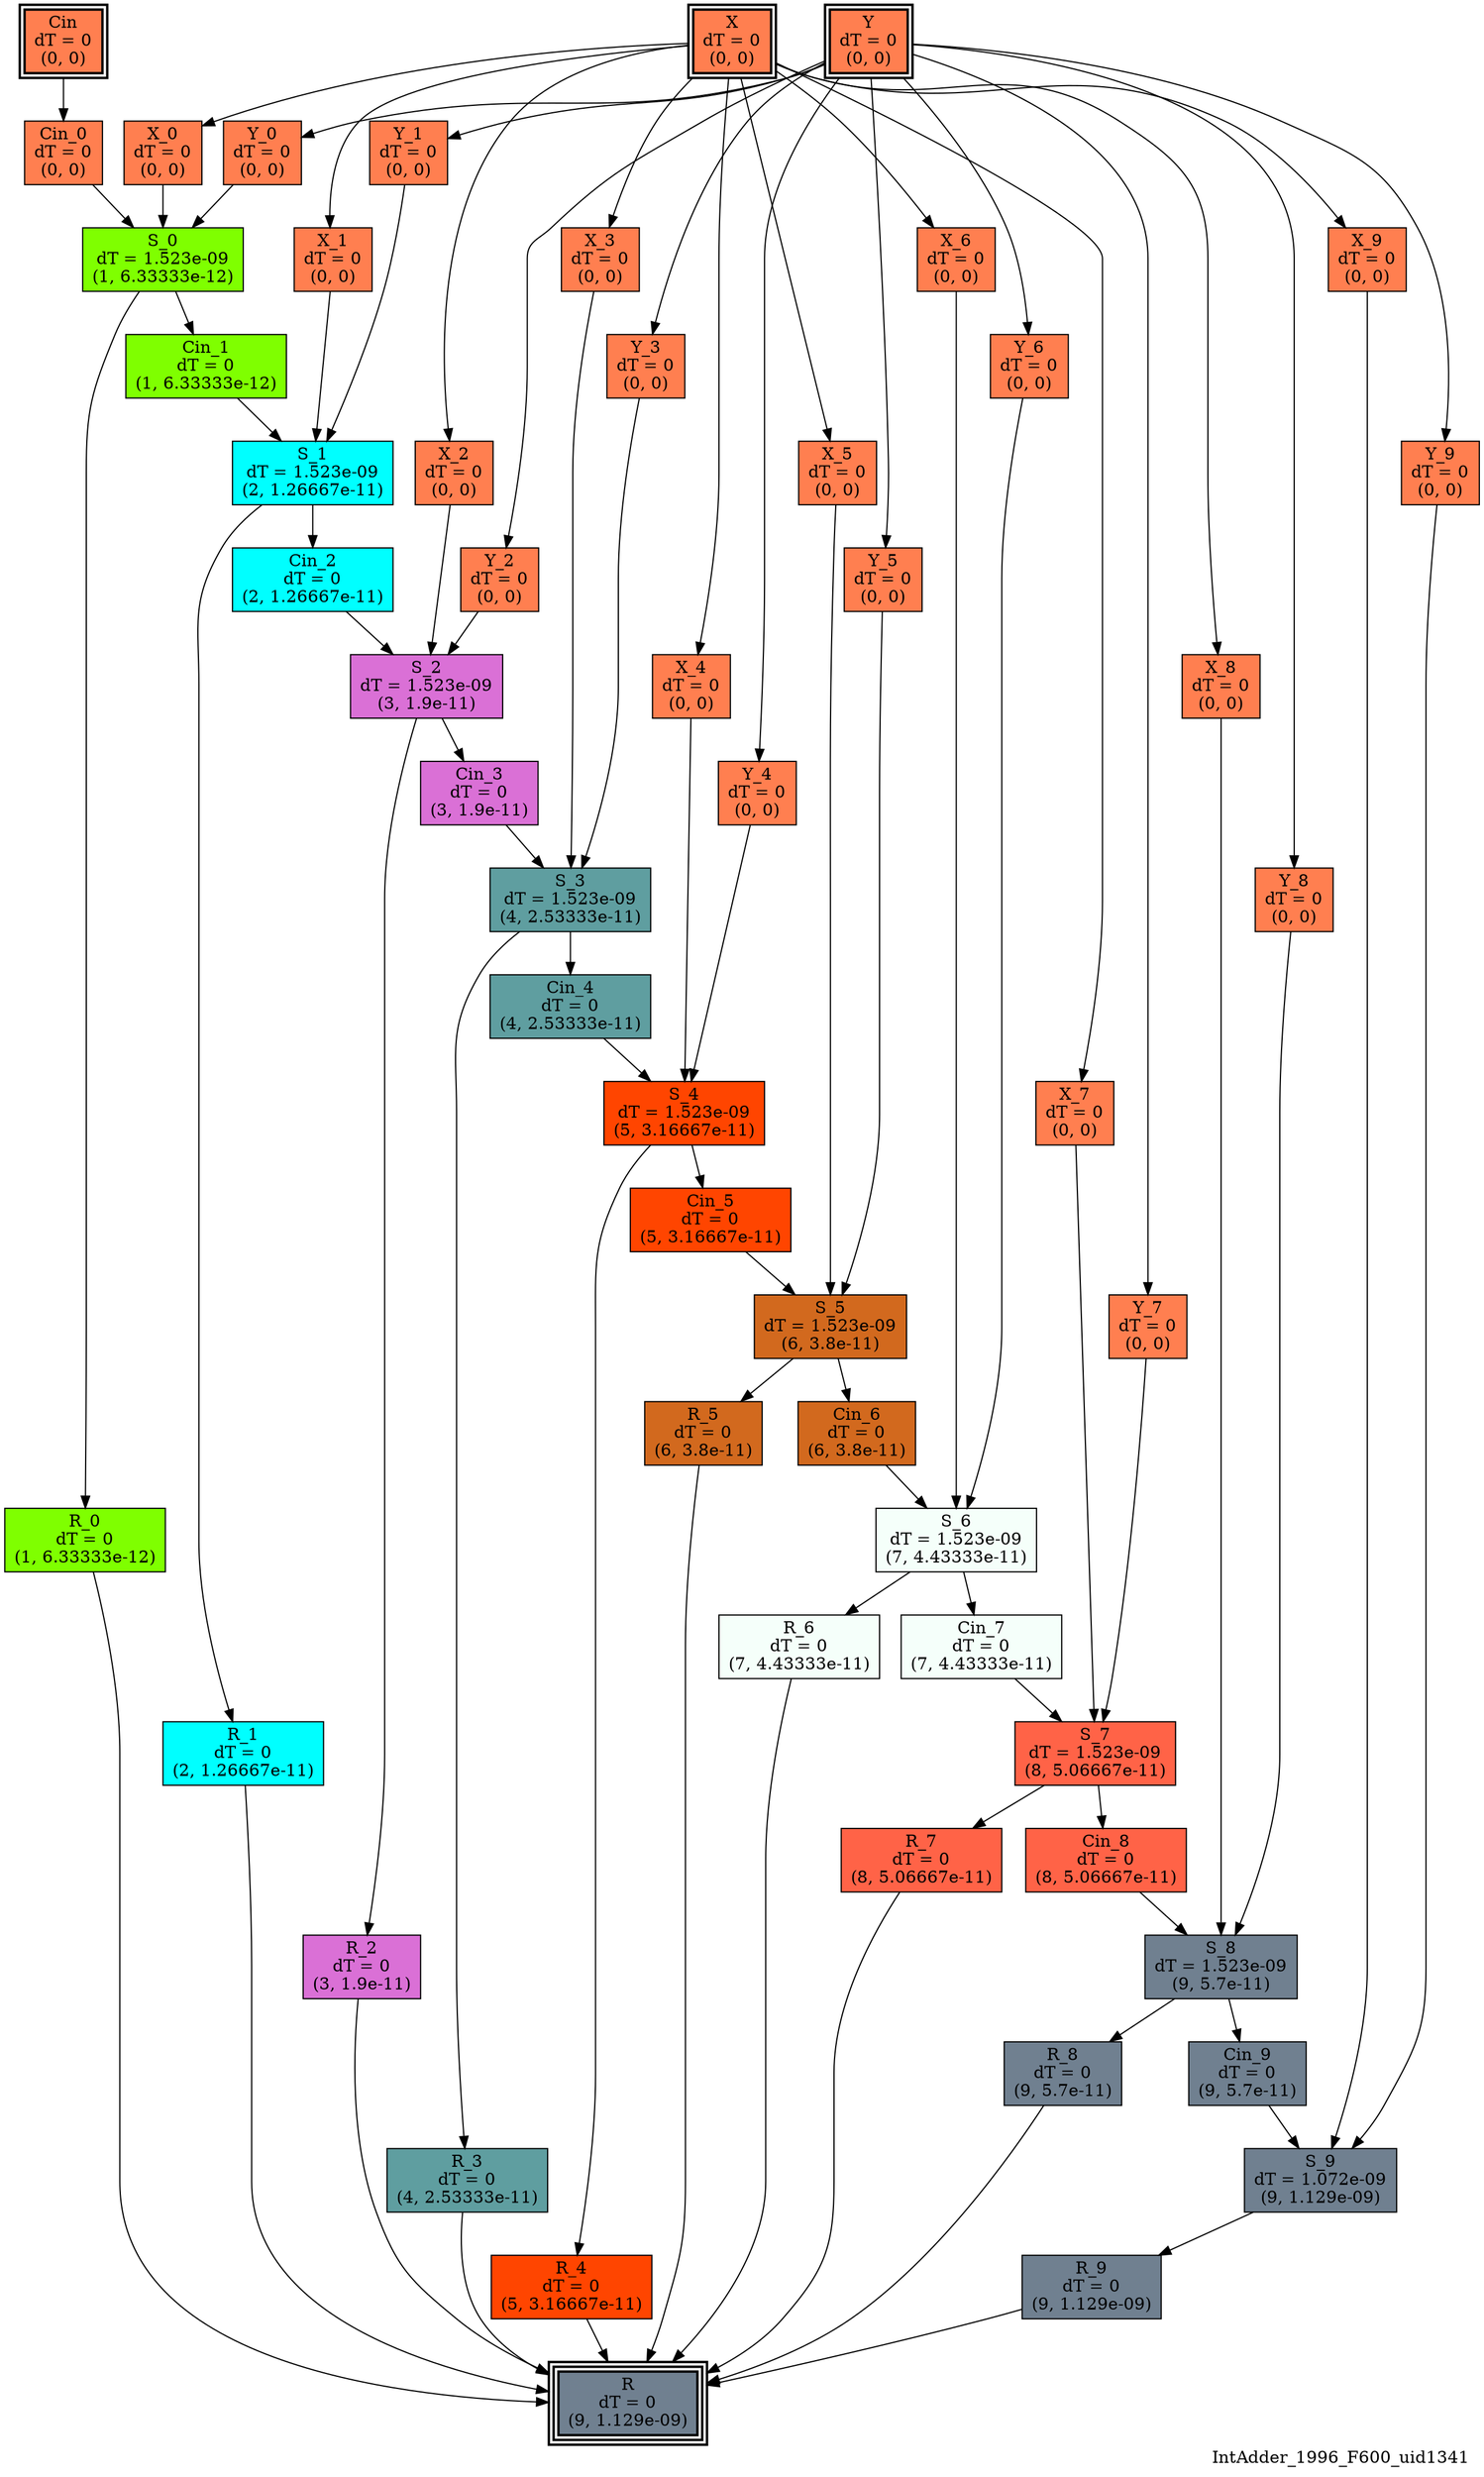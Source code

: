 digraph IntAdder_1996_F600_uid1341
{
	//graph drawing options
	label=IntAdder_1996_F600_uid1341;
	labelloc=bottom;
	labeljust=right;
	ratio=auto;
	nodesep=0.25;
	ranksep=0.5;

	//input/output signals of operator IntAdder_1996_F600_uid1341
	X__IntAdder_1996_F600_uid1341 [ label="X\ndT = 0\n(0, 0)", shape=box, color=black, style="bold, filled", fillcolor=coral, peripheries=2 ];
	Y__IntAdder_1996_F600_uid1341 [ label="Y\ndT = 0\n(0, 0)", shape=box, color=black, style="bold, filled", fillcolor=coral, peripheries=2 ];
	Cin__IntAdder_1996_F600_uid1341 [ label="Cin\ndT = 0\n(0, 0)", shape=box, color=black, style="bold, filled", fillcolor=coral, peripheries=2 ];
	R__IntAdder_1996_F600_uid1341 [ label="R\ndT = 0\n(9, 1.129e-09)", shape=box, color=black, style="bold, filled", fillcolor=slategray, peripheries=3 ];
	{rank=same X__IntAdder_1996_F600_uid1341, Y__IntAdder_1996_F600_uid1341, Cin__IntAdder_1996_F600_uid1341};
	{rank=same R__IntAdder_1996_F600_uid1341};
	//internal signals of operator IntAdder_1996_F600_uid1341
	Cin_0__IntAdder_1996_F600_uid1341 [ label="Cin_0\ndT = 0\n(0, 0)", shape=box, color=black, style=filled, fillcolor=coral, peripheries=1 ];
	X_0__IntAdder_1996_F600_uid1341 [ label="X_0\ndT = 0\n(0, 0)", shape=box, color=black, style=filled, fillcolor=coral, peripheries=1 ];
	Y_0__IntAdder_1996_F600_uid1341 [ label="Y_0\ndT = 0\n(0, 0)", shape=box, color=black, style=filled, fillcolor=coral, peripheries=1 ];
	S_0__IntAdder_1996_F600_uid1341 [ label="S_0\ndT = 1.523e-09\n(1, 6.33333e-12)", shape=box, color=black, style=filled, fillcolor=chartreuse, peripheries=1 ];
	R_0__IntAdder_1996_F600_uid1341 [ label="R_0\ndT = 0\n(1, 6.33333e-12)", shape=box, color=black, style=filled, fillcolor=chartreuse, peripheries=1 ];
	Cin_1__IntAdder_1996_F600_uid1341 [ label="Cin_1\ndT = 0\n(1, 6.33333e-12)", shape=box, color=black, style=filled, fillcolor=chartreuse, peripheries=1 ];
	X_1__IntAdder_1996_F600_uid1341 [ label="X_1\ndT = 0\n(0, 0)", shape=box, color=black, style=filled, fillcolor=coral, peripheries=1 ];
	Y_1__IntAdder_1996_F600_uid1341 [ label="Y_1\ndT = 0\n(0, 0)", shape=box, color=black, style=filled, fillcolor=coral, peripheries=1 ];
	S_1__IntAdder_1996_F600_uid1341 [ label="S_1\ndT = 1.523e-09\n(2, 1.26667e-11)", shape=box, color=black, style=filled, fillcolor=cyan, peripheries=1 ];
	R_1__IntAdder_1996_F600_uid1341 [ label="R_1\ndT = 0\n(2, 1.26667e-11)", shape=box, color=black, style=filled, fillcolor=cyan, peripheries=1 ];
	Cin_2__IntAdder_1996_F600_uid1341 [ label="Cin_2\ndT = 0\n(2, 1.26667e-11)", shape=box, color=black, style=filled, fillcolor=cyan, peripheries=1 ];
	X_2__IntAdder_1996_F600_uid1341 [ label="X_2\ndT = 0\n(0, 0)", shape=box, color=black, style=filled, fillcolor=coral, peripheries=1 ];
	Y_2__IntAdder_1996_F600_uid1341 [ label="Y_2\ndT = 0\n(0, 0)", shape=box, color=black, style=filled, fillcolor=coral, peripheries=1 ];
	S_2__IntAdder_1996_F600_uid1341 [ label="S_2\ndT = 1.523e-09\n(3, 1.9e-11)", shape=box, color=black, style=filled, fillcolor=orchid, peripheries=1 ];
	R_2__IntAdder_1996_F600_uid1341 [ label="R_2\ndT = 0\n(3, 1.9e-11)", shape=box, color=black, style=filled, fillcolor=orchid, peripheries=1 ];
	Cin_3__IntAdder_1996_F600_uid1341 [ label="Cin_3\ndT = 0\n(3, 1.9e-11)", shape=box, color=black, style=filled, fillcolor=orchid, peripheries=1 ];
	X_3__IntAdder_1996_F600_uid1341 [ label="X_3\ndT = 0\n(0, 0)", shape=box, color=black, style=filled, fillcolor=coral, peripheries=1 ];
	Y_3__IntAdder_1996_F600_uid1341 [ label="Y_3\ndT = 0\n(0, 0)", shape=box, color=black, style=filled, fillcolor=coral, peripheries=1 ];
	S_3__IntAdder_1996_F600_uid1341 [ label="S_3\ndT = 1.523e-09\n(4, 2.53333e-11)", shape=box, color=black, style=filled, fillcolor=cadetblue, peripheries=1 ];
	R_3__IntAdder_1996_F600_uid1341 [ label="R_3\ndT = 0\n(4, 2.53333e-11)", shape=box, color=black, style=filled, fillcolor=cadetblue, peripheries=1 ];
	Cin_4__IntAdder_1996_F600_uid1341 [ label="Cin_4\ndT = 0\n(4, 2.53333e-11)", shape=box, color=black, style=filled, fillcolor=cadetblue, peripheries=1 ];
	X_4__IntAdder_1996_F600_uid1341 [ label="X_4\ndT = 0\n(0, 0)", shape=box, color=black, style=filled, fillcolor=coral, peripheries=1 ];
	Y_4__IntAdder_1996_F600_uid1341 [ label="Y_4\ndT = 0\n(0, 0)", shape=box, color=black, style=filled, fillcolor=coral, peripheries=1 ];
	S_4__IntAdder_1996_F600_uid1341 [ label="S_4\ndT = 1.523e-09\n(5, 3.16667e-11)", shape=box, color=black, style=filled, fillcolor=orangered, peripheries=1 ];
	R_4__IntAdder_1996_F600_uid1341 [ label="R_4\ndT = 0\n(5, 3.16667e-11)", shape=box, color=black, style=filled, fillcolor=orangered, peripheries=1 ];
	Cin_5__IntAdder_1996_F600_uid1341 [ label="Cin_5\ndT = 0\n(5, 3.16667e-11)", shape=box, color=black, style=filled, fillcolor=orangered, peripheries=1 ];
	X_5__IntAdder_1996_F600_uid1341 [ label="X_5\ndT = 0\n(0, 0)", shape=box, color=black, style=filled, fillcolor=coral, peripheries=1 ];
	Y_5__IntAdder_1996_F600_uid1341 [ label="Y_5\ndT = 0\n(0, 0)", shape=box, color=black, style=filled, fillcolor=coral, peripheries=1 ];
	S_5__IntAdder_1996_F600_uid1341 [ label="S_5\ndT = 1.523e-09\n(6, 3.8e-11)", shape=box, color=black, style=filled, fillcolor=chocolate, peripheries=1 ];
	R_5__IntAdder_1996_F600_uid1341 [ label="R_5\ndT = 0\n(6, 3.8e-11)", shape=box, color=black, style=filled, fillcolor=chocolate, peripheries=1 ];
	Cin_6__IntAdder_1996_F600_uid1341 [ label="Cin_6\ndT = 0\n(6, 3.8e-11)", shape=box, color=black, style=filled, fillcolor=chocolate, peripheries=1 ];
	X_6__IntAdder_1996_F600_uid1341 [ label="X_6\ndT = 0\n(0, 0)", shape=box, color=black, style=filled, fillcolor=coral, peripheries=1 ];
	Y_6__IntAdder_1996_F600_uid1341 [ label="Y_6\ndT = 0\n(0, 0)", shape=box, color=black, style=filled, fillcolor=coral, peripheries=1 ];
	S_6__IntAdder_1996_F600_uid1341 [ label="S_6\ndT = 1.523e-09\n(7, 4.43333e-11)", shape=box, color=black, style=filled, fillcolor=mintcream, peripheries=1 ];
	R_6__IntAdder_1996_F600_uid1341 [ label="R_6\ndT = 0\n(7, 4.43333e-11)", shape=box, color=black, style=filled, fillcolor=mintcream, peripheries=1 ];
	Cin_7__IntAdder_1996_F600_uid1341 [ label="Cin_7\ndT = 0\n(7, 4.43333e-11)", shape=box, color=black, style=filled, fillcolor=mintcream, peripheries=1 ];
	X_7__IntAdder_1996_F600_uid1341 [ label="X_7\ndT = 0\n(0, 0)", shape=box, color=black, style=filled, fillcolor=coral, peripheries=1 ];
	Y_7__IntAdder_1996_F600_uid1341 [ label="Y_7\ndT = 0\n(0, 0)", shape=box, color=black, style=filled, fillcolor=coral, peripheries=1 ];
	S_7__IntAdder_1996_F600_uid1341 [ label="S_7\ndT = 1.523e-09\n(8, 5.06667e-11)", shape=box, color=black, style=filled, fillcolor=tomato, peripheries=1 ];
	R_7__IntAdder_1996_F600_uid1341 [ label="R_7\ndT = 0\n(8, 5.06667e-11)", shape=box, color=black, style=filled, fillcolor=tomato, peripheries=1 ];
	Cin_8__IntAdder_1996_F600_uid1341 [ label="Cin_8\ndT = 0\n(8, 5.06667e-11)", shape=box, color=black, style=filled, fillcolor=tomato, peripheries=1 ];
	X_8__IntAdder_1996_F600_uid1341 [ label="X_8\ndT = 0\n(0, 0)", shape=box, color=black, style=filled, fillcolor=coral, peripheries=1 ];
	Y_8__IntAdder_1996_F600_uid1341 [ label="Y_8\ndT = 0\n(0, 0)", shape=box, color=black, style=filled, fillcolor=coral, peripheries=1 ];
	S_8__IntAdder_1996_F600_uid1341 [ label="S_8\ndT = 1.523e-09\n(9, 5.7e-11)", shape=box, color=black, style=filled, fillcolor=slategray, peripheries=1 ];
	R_8__IntAdder_1996_F600_uid1341 [ label="R_8\ndT = 0\n(9, 5.7e-11)", shape=box, color=black, style=filled, fillcolor=slategray, peripheries=1 ];
	Cin_9__IntAdder_1996_F600_uid1341 [ label="Cin_9\ndT = 0\n(9, 5.7e-11)", shape=box, color=black, style=filled, fillcolor=slategray, peripheries=1 ];
	X_9__IntAdder_1996_F600_uid1341 [ label="X_9\ndT = 0\n(0, 0)", shape=box, color=black, style=filled, fillcolor=coral, peripheries=1 ];
	Y_9__IntAdder_1996_F600_uid1341 [ label="Y_9\ndT = 0\n(0, 0)", shape=box, color=black, style=filled, fillcolor=coral, peripheries=1 ];
	S_9__IntAdder_1996_F600_uid1341 [ label="S_9\ndT = 1.072e-09\n(9, 1.129e-09)", shape=box, color=black, style=filled, fillcolor=slategray, peripheries=1 ];
	R_9__IntAdder_1996_F600_uid1341 [ label="R_9\ndT = 0\n(9, 1.129e-09)", shape=box, color=black, style=filled, fillcolor=slategray, peripheries=1 ];

	//subcomponents of operator IntAdder_1996_F600_uid1341

	//input and internal signal connections of operator IntAdder_1996_F600_uid1341
	X__IntAdder_1996_F600_uid1341 -> X_0__IntAdder_1996_F600_uid1341 [ arrowhead=normal, arrowsize=1.0, arrowtail=normal, color=black, dir=forward  ];
	X__IntAdder_1996_F600_uid1341 -> X_1__IntAdder_1996_F600_uid1341 [ arrowhead=normal, arrowsize=1.0, arrowtail=normal, color=black, dir=forward  ];
	X__IntAdder_1996_F600_uid1341 -> X_2__IntAdder_1996_F600_uid1341 [ arrowhead=normal, arrowsize=1.0, arrowtail=normal, color=black, dir=forward  ];
	X__IntAdder_1996_F600_uid1341 -> X_3__IntAdder_1996_F600_uid1341 [ arrowhead=normal, arrowsize=1.0, arrowtail=normal, color=black, dir=forward  ];
	X__IntAdder_1996_F600_uid1341 -> X_4__IntAdder_1996_F600_uid1341 [ arrowhead=normal, arrowsize=1.0, arrowtail=normal, color=black, dir=forward  ];
	X__IntAdder_1996_F600_uid1341 -> X_5__IntAdder_1996_F600_uid1341 [ arrowhead=normal, arrowsize=1.0, arrowtail=normal, color=black, dir=forward  ];
	X__IntAdder_1996_F600_uid1341 -> X_6__IntAdder_1996_F600_uid1341 [ arrowhead=normal, arrowsize=1.0, arrowtail=normal, color=black, dir=forward  ];
	X__IntAdder_1996_F600_uid1341 -> X_7__IntAdder_1996_F600_uid1341 [ arrowhead=normal, arrowsize=1.0, arrowtail=normal, color=black, dir=forward  ];
	X__IntAdder_1996_F600_uid1341 -> X_8__IntAdder_1996_F600_uid1341 [ arrowhead=normal, arrowsize=1.0, arrowtail=normal, color=black, dir=forward  ];
	X__IntAdder_1996_F600_uid1341 -> X_9__IntAdder_1996_F600_uid1341 [ arrowhead=normal, arrowsize=1.0, arrowtail=normal, color=black, dir=forward  ];
	Y__IntAdder_1996_F600_uid1341 -> Y_0__IntAdder_1996_F600_uid1341 [ arrowhead=normal, arrowsize=1.0, arrowtail=normal, color=black, dir=forward  ];
	Y__IntAdder_1996_F600_uid1341 -> Y_1__IntAdder_1996_F600_uid1341 [ arrowhead=normal, arrowsize=1.0, arrowtail=normal, color=black, dir=forward  ];
	Y__IntAdder_1996_F600_uid1341 -> Y_2__IntAdder_1996_F600_uid1341 [ arrowhead=normal, arrowsize=1.0, arrowtail=normal, color=black, dir=forward  ];
	Y__IntAdder_1996_F600_uid1341 -> Y_3__IntAdder_1996_F600_uid1341 [ arrowhead=normal, arrowsize=1.0, arrowtail=normal, color=black, dir=forward  ];
	Y__IntAdder_1996_F600_uid1341 -> Y_4__IntAdder_1996_F600_uid1341 [ arrowhead=normal, arrowsize=1.0, arrowtail=normal, color=black, dir=forward  ];
	Y__IntAdder_1996_F600_uid1341 -> Y_5__IntAdder_1996_F600_uid1341 [ arrowhead=normal, arrowsize=1.0, arrowtail=normal, color=black, dir=forward  ];
	Y__IntAdder_1996_F600_uid1341 -> Y_6__IntAdder_1996_F600_uid1341 [ arrowhead=normal, arrowsize=1.0, arrowtail=normal, color=black, dir=forward  ];
	Y__IntAdder_1996_F600_uid1341 -> Y_7__IntAdder_1996_F600_uid1341 [ arrowhead=normal, arrowsize=1.0, arrowtail=normal, color=black, dir=forward  ];
	Y__IntAdder_1996_F600_uid1341 -> Y_8__IntAdder_1996_F600_uid1341 [ arrowhead=normal, arrowsize=1.0, arrowtail=normal, color=black, dir=forward  ];
	Y__IntAdder_1996_F600_uid1341 -> Y_9__IntAdder_1996_F600_uid1341 [ arrowhead=normal, arrowsize=1.0, arrowtail=normal, color=black, dir=forward  ];
	Cin__IntAdder_1996_F600_uid1341 -> Cin_0__IntAdder_1996_F600_uid1341 [ arrowhead=normal, arrowsize=1.0, arrowtail=normal, color=black, dir=forward  ];
	Cin_0__IntAdder_1996_F600_uid1341 -> S_0__IntAdder_1996_F600_uid1341 [ arrowhead=normal, arrowsize=1.0, arrowtail=normal, color=black, dir=forward  ];
	X_0__IntAdder_1996_F600_uid1341 -> S_0__IntAdder_1996_F600_uid1341 [ arrowhead=normal, arrowsize=1.0, arrowtail=normal, color=black, dir=forward  ];
	Y_0__IntAdder_1996_F600_uid1341 -> S_0__IntAdder_1996_F600_uid1341 [ arrowhead=normal, arrowsize=1.0, arrowtail=normal, color=black, dir=forward  ];
	S_0__IntAdder_1996_F600_uid1341 -> R_0__IntAdder_1996_F600_uid1341 [ arrowhead=normal, arrowsize=1.0, arrowtail=normal, color=black, dir=forward  ];
	S_0__IntAdder_1996_F600_uid1341 -> Cin_1__IntAdder_1996_F600_uid1341 [ arrowhead=normal, arrowsize=1.0, arrowtail=normal, color=black, dir=forward  ];
	R_0__IntAdder_1996_F600_uid1341 -> R__IntAdder_1996_F600_uid1341 [ arrowhead=normal, arrowsize=1.0, arrowtail=normal, color=black, dir=forward  ];
	Cin_1__IntAdder_1996_F600_uid1341 -> S_1__IntAdder_1996_F600_uid1341 [ arrowhead=normal, arrowsize=1.0, arrowtail=normal, color=black, dir=forward  ];
	X_1__IntAdder_1996_F600_uid1341 -> S_1__IntAdder_1996_F600_uid1341 [ arrowhead=normal, arrowsize=1.0, arrowtail=normal, color=black, dir=forward  ];
	Y_1__IntAdder_1996_F600_uid1341 -> S_1__IntAdder_1996_F600_uid1341 [ arrowhead=normal, arrowsize=1.0, arrowtail=normal, color=black, dir=forward  ];
	S_1__IntAdder_1996_F600_uid1341 -> R_1__IntAdder_1996_F600_uid1341 [ arrowhead=normal, arrowsize=1.0, arrowtail=normal, color=black, dir=forward  ];
	S_1__IntAdder_1996_F600_uid1341 -> Cin_2__IntAdder_1996_F600_uid1341 [ arrowhead=normal, arrowsize=1.0, arrowtail=normal, color=black, dir=forward  ];
	R_1__IntAdder_1996_F600_uid1341 -> R__IntAdder_1996_F600_uid1341 [ arrowhead=normal, arrowsize=1.0, arrowtail=normal, color=black, dir=forward  ];
	Cin_2__IntAdder_1996_F600_uid1341 -> S_2__IntAdder_1996_F600_uid1341 [ arrowhead=normal, arrowsize=1.0, arrowtail=normal, color=black, dir=forward  ];
	X_2__IntAdder_1996_F600_uid1341 -> S_2__IntAdder_1996_F600_uid1341 [ arrowhead=normal, arrowsize=1.0, arrowtail=normal, color=black, dir=forward  ];
	Y_2__IntAdder_1996_F600_uid1341 -> S_2__IntAdder_1996_F600_uid1341 [ arrowhead=normal, arrowsize=1.0, arrowtail=normal, color=black, dir=forward  ];
	S_2__IntAdder_1996_F600_uid1341 -> R_2__IntAdder_1996_F600_uid1341 [ arrowhead=normal, arrowsize=1.0, arrowtail=normal, color=black, dir=forward  ];
	S_2__IntAdder_1996_F600_uid1341 -> Cin_3__IntAdder_1996_F600_uid1341 [ arrowhead=normal, arrowsize=1.0, arrowtail=normal, color=black, dir=forward  ];
	R_2__IntAdder_1996_F600_uid1341 -> R__IntAdder_1996_F600_uid1341 [ arrowhead=normal, arrowsize=1.0, arrowtail=normal, color=black, dir=forward  ];
	Cin_3__IntAdder_1996_F600_uid1341 -> S_3__IntAdder_1996_F600_uid1341 [ arrowhead=normal, arrowsize=1.0, arrowtail=normal, color=black, dir=forward  ];
	X_3__IntAdder_1996_F600_uid1341 -> S_3__IntAdder_1996_F600_uid1341 [ arrowhead=normal, arrowsize=1.0, arrowtail=normal, color=black, dir=forward  ];
	Y_3__IntAdder_1996_F600_uid1341 -> S_3__IntAdder_1996_F600_uid1341 [ arrowhead=normal, arrowsize=1.0, arrowtail=normal, color=black, dir=forward  ];
	S_3__IntAdder_1996_F600_uid1341 -> R_3__IntAdder_1996_F600_uid1341 [ arrowhead=normal, arrowsize=1.0, arrowtail=normal, color=black, dir=forward  ];
	S_3__IntAdder_1996_F600_uid1341 -> Cin_4__IntAdder_1996_F600_uid1341 [ arrowhead=normal, arrowsize=1.0, arrowtail=normal, color=black, dir=forward  ];
	R_3__IntAdder_1996_F600_uid1341 -> R__IntAdder_1996_F600_uid1341 [ arrowhead=normal, arrowsize=1.0, arrowtail=normal, color=black, dir=forward  ];
	Cin_4__IntAdder_1996_F600_uid1341 -> S_4__IntAdder_1996_F600_uid1341 [ arrowhead=normal, arrowsize=1.0, arrowtail=normal, color=black, dir=forward  ];
	X_4__IntAdder_1996_F600_uid1341 -> S_4__IntAdder_1996_F600_uid1341 [ arrowhead=normal, arrowsize=1.0, arrowtail=normal, color=black, dir=forward  ];
	Y_4__IntAdder_1996_F600_uid1341 -> S_4__IntAdder_1996_F600_uid1341 [ arrowhead=normal, arrowsize=1.0, arrowtail=normal, color=black, dir=forward  ];
	S_4__IntAdder_1996_F600_uid1341 -> R_4__IntAdder_1996_F600_uid1341 [ arrowhead=normal, arrowsize=1.0, arrowtail=normal, color=black, dir=forward  ];
	S_4__IntAdder_1996_F600_uid1341 -> Cin_5__IntAdder_1996_F600_uid1341 [ arrowhead=normal, arrowsize=1.0, arrowtail=normal, color=black, dir=forward  ];
	R_4__IntAdder_1996_F600_uid1341 -> R__IntAdder_1996_F600_uid1341 [ arrowhead=normal, arrowsize=1.0, arrowtail=normal, color=black, dir=forward  ];
	Cin_5__IntAdder_1996_F600_uid1341 -> S_5__IntAdder_1996_F600_uid1341 [ arrowhead=normal, arrowsize=1.0, arrowtail=normal, color=black, dir=forward  ];
	X_5__IntAdder_1996_F600_uid1341 -> S_5__IntAdder_1996_F600_uid1341 [ arrowhead=normal, arrowsize=1.0, arrowtail=normal, color=black, dir=forward  ];
	Y_5__IntAdder_1996_F600_uid1341 -> S_5__IntAdder_1996_F600_uid1341 [ arrowhead=normal, arrowsize=1.0, arrowtail=normal, color=black, dir=forward  ];
	S_5__IntAdder_1996_F600_uid1341 -> R_5__IntAdder_1996_F600_uid1341 [ arrowhead=normal, arrowsize=1.0, arrowtail=normal, color=black, dir=forward  ];
	S_5__IntAdder_1996_F600_uid1341 -> Cin_6__IntAdder_1996_F600_uid1341 [ arrowhead=normal, arrowsize=1.0, arrowtail=normal, color=black, dir=forward  ];
	R_5__IntAdder_1996_F600_uid1341 -> R__IntAdder_1996_F600_uid1341 [ arrowhead=normal, arrowsize=1.0, arrowtail=normal, color=black, dir=forward  ];
	Cin_6__IntAdder_1996_F600_uid1341 -> S_6__IntAdder_1996_F600_uid1341 [ arrowhead=normal, arrowsize=1.0, arrowtail=normal, color=black, dir=forward  ];
	X_6__IntAdder_1996_F600_uid1341 -> S_6__IntAdder_1996_F600_uid1341 [ arrowhead=normal, arrowsize=1.0, arrowtail=normal, color=black, dir=forward  ];
	Y_6__IntAdder_1996_F600_uid1341 -> S_6__IntAdder_1996_F600_uid1341 [ arrowhead=normal, arrowsize=1.0, arrowtail=normal, color=black, dir=forward  ];
	S_6__IntAdder_1996_F600_uid1341 -> R_6__IntAdder_1996_F600_uid1341 [ arrowhead=normal, arrowsize=1.0, arrowtail=normal, color=black, dir=forward  ];
	S_6__IntAdder_1996_F600_uid1341 -> Cin_7__IntAdder_1996_F600_uid1341 [ arrowhead=normal, arrowsize=1.0, arrowtail=normal, color=black, dir=forward  ];
	R_6__IntAdder_1996_F600_uid1341 -> R__IntAdder_1996_F600_uid1341 [ arrowhead=normal, arrowsize=1.0, arrowtail=normal, color=black, dir=forward  ];
	Cin_7__IntAdder_1996_F600_uid1341 -> S_7__IntAdder_1996_F600_uid1341 [ arrowhead=normal, arrowsize=1.0, arrowtail=normal, color=black, dir=forward  ];
	X_7__IntAdder_1996_F600_uid1341 -> S_7__IntAdder_1996_F600_uid1341 [ arrowhead=normal, arrowsize=1.0, arrowtail=normal, color=black, dir=forward  ];
	Y_7__IntAdder_1996_F600_uid1341 -> S_7__IntAdder_1996_F600_uid1341 [ arrowhead=normal, arrowsize=1.0, arrowtail=normal, color=black, dir=forward  ];
	S_7__IntAdder_1996_F600_uid1341 -> R_7__IntAdder_1996_F600_uid1341 [ arrowhead=normal, arrowsize=1.0, arrowtail=normal, color=black, dir=forward  ];
	S_7__IntAdder_1996_F600_uid1341 -> Cin_8__IntAdder_1996_F600_uid1341 [ arrowhead=normal, arrowsize=1.0, arrowtail=normal, color=black, dir=forward  ];
	R_7__IntAdder_1996_F600_uid1341 -> R__IntAdder_1996_F600_uid1341 [ arrowhead=normal, arrowsize=1.0, arrowtail=normal, color=black, dir=forward  ];
	Cin_8__IntAdder_1996_F600_uid1341 -> S_8__IntAdder_1996_F600_uid1341 [ arrowhead=normal, arrowsize=1.0, arrowtail=normal, color=black, dir=forward  ];
	X_8__IntAdder_1996_F600_uid1341 -> S_8__IntAdder_1996_F600_uid1341 [ arrowhead=normal, arrowsize=1.0, arrowtail=normal, color=black, dir=forward  ];
	Y_8__IntAdder_1996_F600_uid1341 -> S_8__IntAdder_1996_F600_uid1341 [ arrowhead=normal, arrowsize=1.0, arrowtail=normal, color=black, dir=forward  ];
	S_8__IntAdder_1996_F600_uid1341 -> R_8__IntAdder_1996_F600_uid1341 [ arrowhead=normal, arrowsize=1.0, arrowtail=normal, color=black, dir=forward  ];
	S_8__IntAdder_1996_F600_uid1341 -> Cin_9__IntAdder_1996_F600_uid1341 [ arrowhead=normal, arrowsize=1.0, arrowtail=normal, color=black, dir=forward  ];
	R_8__IntAdder_1996_F600_uid1341 -> R__IntAdder_1996_F600_uid1341 [ arrowhead=normal, arrowsize=1.0, arrowtail=normal, color=black, dir=forward  ];
	Cin_9__IntAdder_1996_F600_uid1341 -> S_9__IntAdder_1996_F600_uid1341 [ arrowhead=normal, arrowsize=1.0, arrowtail=normal, color=black, dir=forward  ];
	X_9__IntAdder_1996_F600_uid1341 -> S_9__IntAdder_1996_F600_uid1341 [ arrowhead=normal, arrowsize=1.0, arrowtail=normal, color=black, dir=forward  ];
	Y_9__IntAdder_1996_F600_uid1341 -> S_9__IntAdder_1996_F600_uid1341 [ arrowhead=normal, arrowsize=1.0, arrowtail=normal, color=black, dir=forward  ];
	S_9__IntAdder_1996_F600_uid1341 -> R_9__IntAdder_1996_F600_uid1341 [ arrowhead=normal, arrowsize=1.0, arrowtail=normal, color=black, dir=forward  ];
	R_9__IntAdder_1996_F600_uid1341 -> R__IntAdder_1996_F600_uid1341 [ arrowhead=normal, arrowsize=1.0, arrowtail=normal, color=black, dir=forward  ];
}

